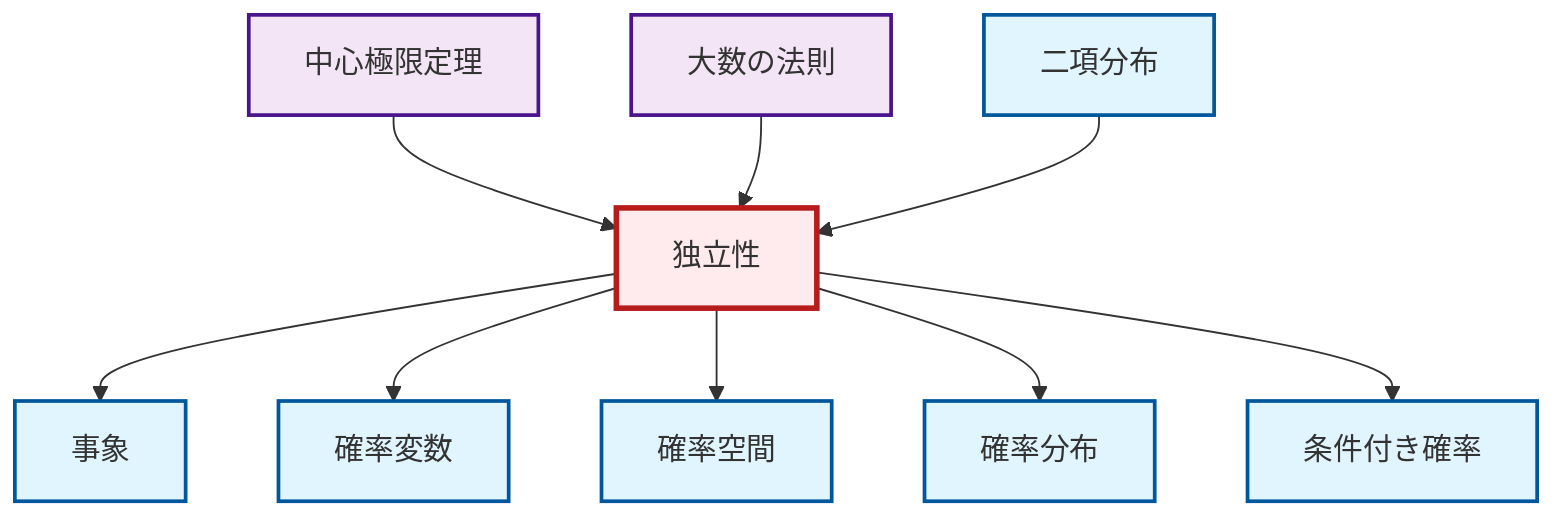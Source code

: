 graph TD
    classDef definition fill:#e1f5fe,stroke:#01579b,stroke-width:2px
    classDef theorem fill:#f3e5f5,stroke:#4a148c,stroke-width:2px
    classDef axiom fill:#fff3e0,stroke:#e65100,stroke-width:2px
    classDef example fill:#e8f5e9,stroke:#1b5e20,stroke-width:2px
    classDef current fill:#ffebee,stroke:#b71c1c,stroke-width:3px
    def-probability-space["確率空間"]:::definition
    def-conditional-probability["条件付き確率"]:::definition
    def-event["事象"]:::definition
    def-independence["独立性"]:::definition
    thm-central-limit["中心極限定理"]:::theorem
    def-probability-distribution["確率分布"]:::definition
    thm-law-of-large-numbers["大数の法則"]:::theorem
    def-random-variable["確率変数"]:::definition
    def-binomial-distribution["二項分布"]:::definition
    thm-central-limit --> def-independence
    def-independence --> def-event
    def-independence --> def-random-variable
    def-independence --> def-probability-space
    thm-law-of-large-numbers --> def-independence
    def-independence --> def-probability-distribution
    def-binomial-distribution --> def-independence
    def-independence --> def-conditional-probability
    class def-independence current